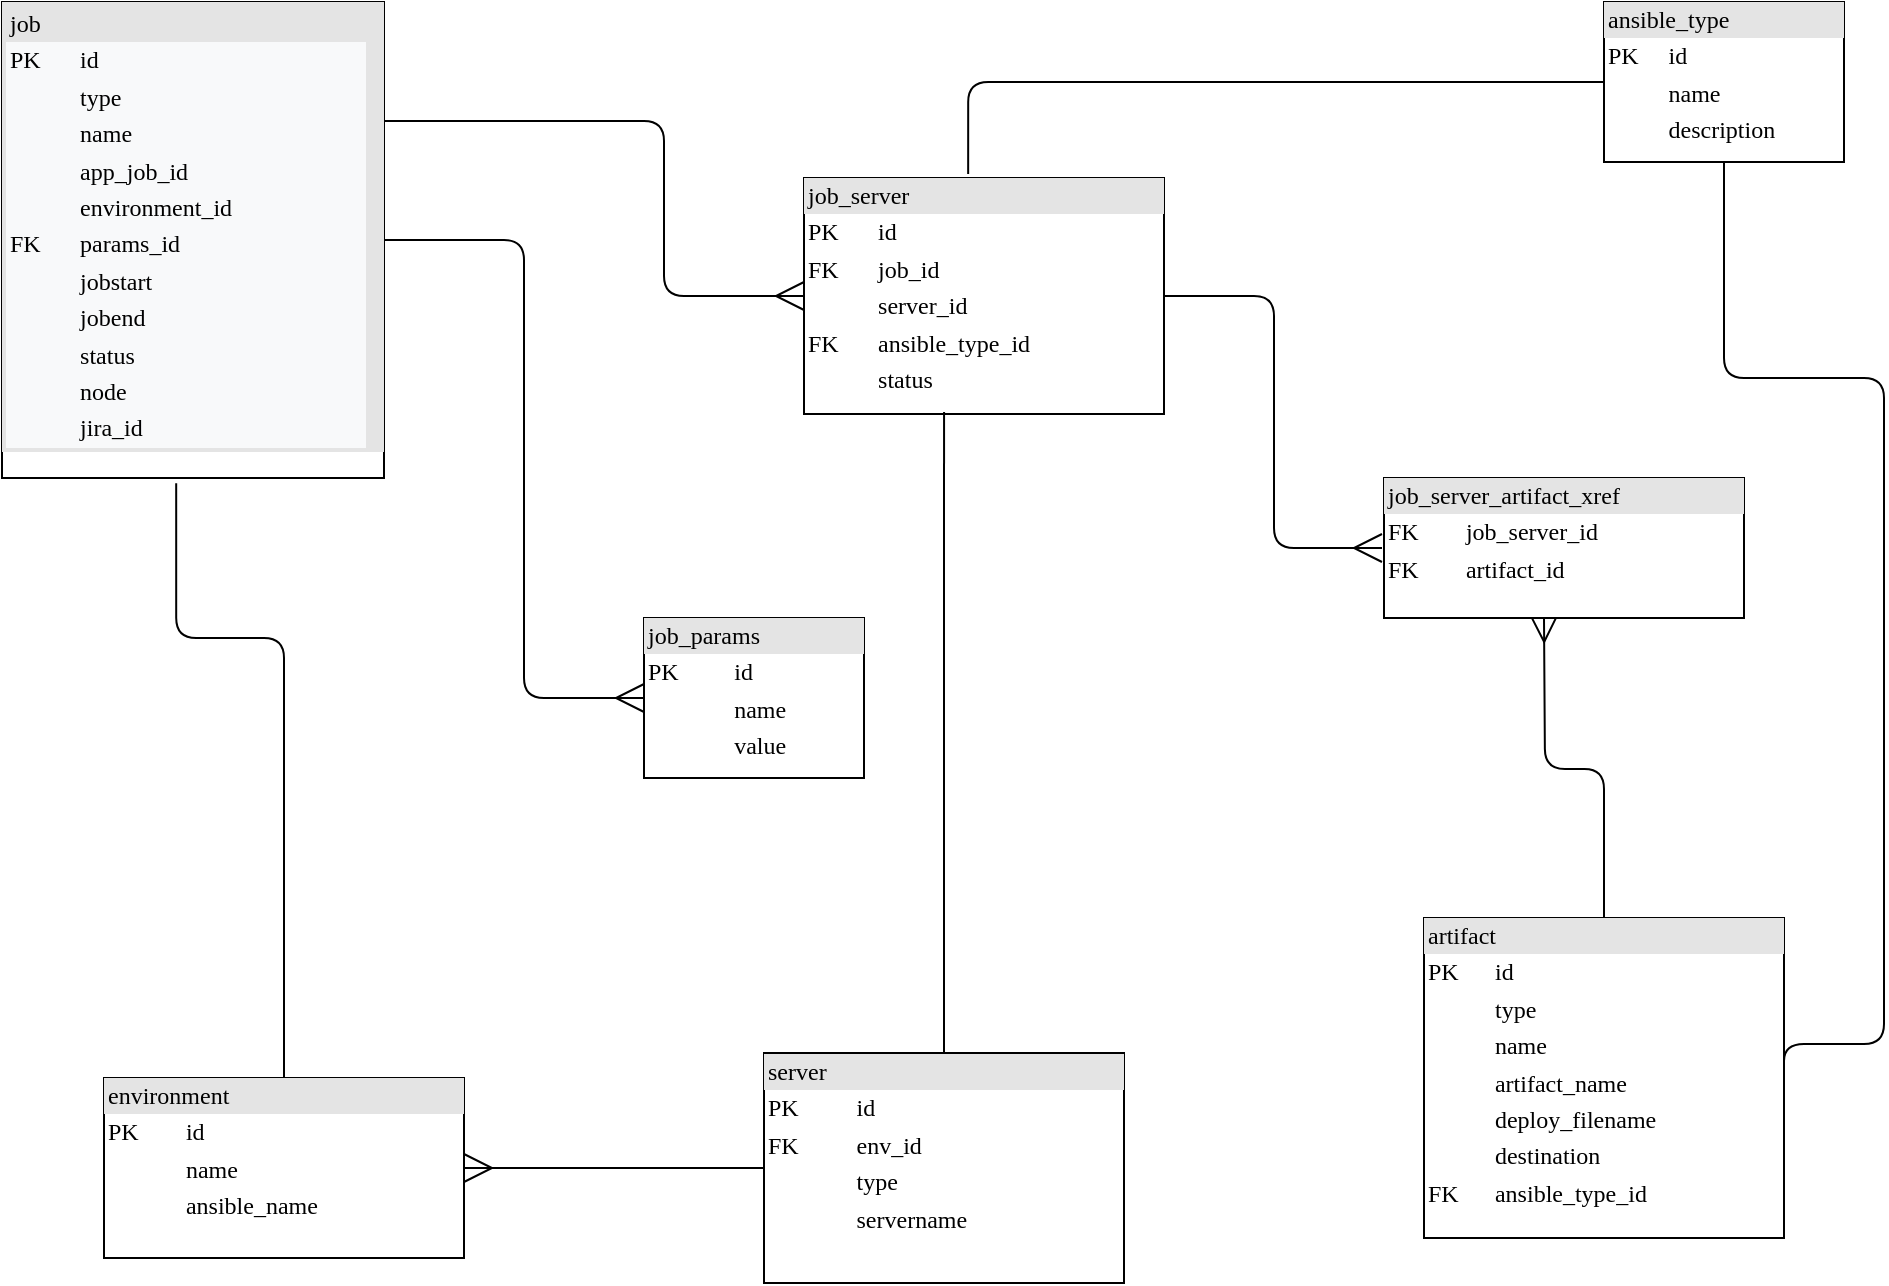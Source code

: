 <mxfile version="15.5.1" type="github">
  <diagram name="Page-1" id="2ca16b54-16f6-2749-3443-fa8db7711227">
    <mxGraphModel dx="1422" dy="905" grid="1" gridSize="10" guides="1" tooltips="1" connect="1" arrows="1" fold="1" page="1" pageScale="1" pageWidth="1100" pageHeight="850" background="none" math="0" shadow="0">
      <root>
        <mxCell id="0" />
        <mxCell id="1" parent="0" />
        <mxCell id="2ed32ef02a7f4228-1" value="&lt;div style=&quot;box-sizing: border-box ; width: 100% ; background: #e4e4e4 ; padding: 2px&quot;&gt;&lt;div style=&quot;box-sizing: border-box ; width: 180px ; padding: 2px&quot;&gt;job&lt;/div&gt;&lt;table cellpadding=&quot;2&quot; cellspacing=&quot;0&quot; style=&quot;font-size: 1em ; background-color: rgb(248 , 249 , 250) ; width: 180px&quot;&gt;&lt;tbody&gt;&lt;tr&gt;&lt;td&gt;PK&lt;/td&gt;&lt;td&gt;id&lt;/td&gt;&lt;/tr&gt;&lt;tr&gt;&lt;td&gt;&lt;br&gt;&lt;/td&gt;&lt;td&gt;type&lt;/td&gt;&lt;/tr&gt;&lt;tr&gt;&lt;td&gt;&lt;/td&gt;&lt;td&gt;name&lt;/td&gt;&lt;/tr&gt;&lt;tr&gt;&lt;td&gt;&lt;br&gt;&lt;/td&gt;&lt;td&gt;app_job_id&lt;/td&gt;&lt;/tr&gt;&lt;tr&gt;&lt;td&gt;&lt;br&gt;&lt;/td&gt;&lt;td&gt;environment_id&lt;/td&gt;&lt;/tr&gt;&lt;tr&gt;&lt;td&gt;FK&lt;br&gt;&lt;/td&gt;&lt;td&gt;params_id&lt;/td&gt;&lt;/tr&gt;&lt;tr&gt;&lt;td&gt;&lt;br&gt;&lt;/td&gt;&lt;td&gt;jobstart&lt;/td&gt;&lt;/tr&gt;&lt;tr&gt;&lt;td&gt;&lt;br&gt;&lt;/td&gt;&lt;td&gt;jobend&lt;/td&gt;&lt;/tr&gt;&lt;tr&gt;&lt;td&gt;&lt;br&gt;&lt;/td&gt;&lt;td&gt;status&lt;/td&gt;&lt;/tr&gt;&lt;tr&gt;&lt;td&gt;&lt;br&gt;&lt;/td&gt;&lt;td&gt;node&lt;/td&gt;&lt;/tr&gt;&lt;tr&gt;&lt;td&gt;&lt;br&gt;&lt;/td&gt;&lt;td&gt;jira_id&lt;/td&gt;&lt;/tr&gt;&lt;/tbody&gt;&lt;/table&gt;&lt;/div&gt;" style="verticalAlign=top;align=left;overflow=fill;html=1;rounded=0;shadow=0;comic=0;labelBackgroundColor=none;strokeWidth=1;fontFamily=Verdana;fontSize=12" parent="1" vertex="1">
          <mxGeometry x="109" y="102" width="191" height="238" as="geometry" />
        </mxCell>
        <mxCell id="2ed32ef02a7f4228-2" value="&lt;div style=&quot;box-sizing: border-box ; width: 100% ; background: #e4e4e4 ; padding: 2px&quot;&gt;job_params&lt;/div&gt;&lt;table style=&quot;width: 100% ; font-size: 1em&quot; cellpadding=&quot;2&quot; cellspacing=&quot;0&quot;&gt;&lt;tbody&gt;&lt;tr&gt;&lt;td&gt;PK&lt;/td&gt;&lt;td&gt;id&lt;/td&gt;&lt;/tr&gt;&lt;tr&gt;&lt;td&gt;&lt;br&gt;&lt;/td&gt;&lt;td&gt;name&lt;/td&gt;&lt;/tr&gt;&lt;tr&gt;&lt;td&gt;&lt;/td&gt;&lt;td&gt;value&lt;/td&gt;&lt;/tr&gt;&lt;tr&gt;&lt;td&gt;&lt;/td&gt;&lt;td&gt;&lt;br&gt;&lt;/td&gt;&lt;/tr&gt;&lt;/tbody&gt;&lt;/table&gt;" style="verticalAlign=top;align=left;overflow=fill;html=1;rounded=0;shadow=0;comic=0;labelBackgroundColor=none;strokeWidth=1;fontFamily=Verdana;fontSize=12" parent="1" vertex="1">
          <mxGeometry x="430" y="410" width="110" height="80" as="geometry" />
        </mxCell>
        <mxCell id="2ed32ef02a7f4228-16" style="edgeStyle=orthogonalEdgeStyle;html=1;labelBackgroundColor=none;startArrow=none;endArrow=ERmany;fontFamily=Verdana;fontSize=12;align=left;endFill=0;endSize=12;startFill=0;startSize=12;targetPerimeterSpacing=0;" parent="1" source="2ed32ef02a7f4228-3" target="2ed32ef02a7f4228-4" edge="1">
          <mxGeometry relative="1" as="geometry" />
        </mxCell>
        <mxCell id="2ed32ef02a7f4228-3" value="&lt;div style=&quot;box-sizing: border-box ; width: 100% ; background: #e4e4e4 ; padding: 2px&quot;&gt;server&lt;/div&gt;&lt;table style=&quot;width: 100% ; font-size: 1em&quot; cellpadding=&quot;2&quot; cellspacing=&quot;0&quot;&gt;&lt;tbody&gt;&lt;tr&gt;&lt;td&gt;PK&lt;/td&gt;&lt;td&gt;id&lt;/td&gt;&lt;/tr&gt;&lt;tr&gt;&lt;td&gt;FK&lt;/td&gt;&lt;td&gt;env_id&lt;/td&gt;&lt;/tr&gt;&lt;tr&gt;&lt;td&gt;&lt;/td&gt;&lt;td&gt;type&lt;/td&gt;&lt;/tr&gt;&lt;tr&gt;&lt;td&gt;&lt;br&gt;&lt;/td&gt;&lt;td&gt;servername&lt;br&gt;&lt;/td&gt;&lt;/tr&gt;&lt;/tbody&gt;&lt;/table&gt;" style="verticalAlign=top;align=left;overflow=fill;html=1;rounded=0;shadow=0;comic=0;labelBackgroundColor=none;strokeWidth=1;fontFamily=Verdana;fontSize=12" parent="1" vertex="1">
          <mxGeometry x="490" y="627.5" width="180" height="115" as="geometry" />
        </mxCell>
        <mxCell id="2ed32ef02a7f4228-4" value="&lt;div style=&quot;box-sizing: border-box ; width: 100% ; background: #e4e4e4 ; padding: 2px&quot;&gt;environment&lt;/div&gt;&lt;table style=&quot;width: 100% ; font-size: 1em&quot; cellpadding=&quot;2&quot; cellspacing=&quot;0&quot;&gt;&lt;tbody&gt;&lt;tr&gt;&lt;td&gt;PK&lt;/td&gt;&lt;td&gt;id&lt;/td&gt;&lt;/tr&gt;&lt;tr&gt;&lt;td&gt;&lt;br&gt;&lt;/td&gt;&lt;td&gt;name&lt;/td&gt;&lt;/tr&gt;&lt;tr&gt;&lt;td&gt;&lt;/td&gt;&lt;td&gt;ansible_name&lt;/td&gt;&lt;/tr&gt;&lt;tr&gt;&lt;td&gt;&lt;/td&gt;&lt;td&gt;&lt;br&gt;&lt;/td&gt;&lt;/tr&gt;&lt;/tbody&gt;&lt;/table&gt;" style="verticalAlign=top;align=left;overflow=fill;html=1;rounded=0;shadow=0;comic=0;labelBackgroundColor=none;strokeWidth=1;fontFamily=Verdana;fontSize=12" parent="1" vertex="1">
          <mxGeometry x="160" y="640" width="180" height="90" as="geometry" />
        </mxCell>
        <mxCell id="2ed32ef02a7f4228-15" style="edgeStyle=orthogonalEdgeStyle;html=1;entryX=0.5;entryY=0;labelBackgroundColor=none;startArrow=none;endArrow=none;fontFamily=Verdana;fontSize=12;align=left;exitX=0.456;exitY=1.011;exitDx=0;exitDy=0;exitPerimeter=0;startFill=0;endFill=0;" parent="1" source="2ed32ef02a7f4228-1" target="2ed32ef02a7f4228-4" edge="1">
          <mxGeometry relative="1" as="geometry">
            <mxPoint x="290" y="295" as="sourcePoint" />
            <Array as="points">
              <mxPoint x="196" y="420" />
              <mxPoint x="250" y="420" />
            </Array>
          </mxGeometry>
        </mxCell>
        <mxCell id="2ed32ef02a7f4228-9" value="&lt;div style=&quot;box-sizing: border-box ; width: 100% ; background: #e4e4e4 ; padding: 2px&quot;&gt;job_server_artifact_xref&lt;/div&gt;&lt;table style=&quot;width: 100% ; font-size: 1em&quot; cellpadding=&quot;2&quot; cellspacing=&quot;0&quot;&gt;&lt;tbody&gt;&lt;tr&gt;&lt;td&gt;FK&lt;/td&gt;&lt;td&gt;job_server_id&lt;/td&gt;&lt;/tr&gt;&lt;tr&gt;&lt;td&gt;FK&lt;/td&gt;&lt;td&gt;artifact_id&lt;/td&gt;&lt;/tr&gt;&lt;/tbody&gt;&lt;/table&gt;" style="verticalAlign=top;align=left;overflow=fill;html=1;rounded=0;shadow=0;comic=0;labelBackgroundColor=none;strokeWidth=1;fontFamily=Verdana;fontSize=12;perimeterSpacing=1;" parent="1" vertex="1">
          <mxGeometry x="800" y="340" width="180" height="70" as="geometry" />
        </mxCell>
        <mxCell id="2ed32ef02a7f4228-10" value="&lt;div style=&quot;box-sizing: border-box ; width: 100% ; background: #e4e4e4 ; padding: 2px&quot;&gt;artifact&lt;/div&gt;&lt;table style=&quot;width: 100% ; font-size: 1em&quot; cellpadding=&quot;2&quot; cellspacing=&quot;0&quot;&gt;&lt;tbody&gt;&lt;tr&gt;&lt;td&gt;PK&lt;/td&gt;&lt;td&gt;id&lt;/td&gt;&lt;/tr&gt;&lt;tr&gt;&lt;td&gt;&lt;br&gt;&lt;/td&gt;&lt;td&gt;type&lt;/td&gt;&lt;/tr&gt;&lt;tr&gt;&lt;td&gt;&lt;/td&gt;&lt;td&gt;name&lt;/td&gt;&lt;/tr&gt;&lt;tr&gt;&lt;td&gt;&lt;br&gt;&lt;/td&gt;&lt;td&gt;artifact_name&lt;/td&gt;&lt;/tr&gt;&lt;tr&gt;&lt;td&gt;&lt;br&gt;&lt;/td&gt;&lt;td&gt;deploy_filename&lt;/td&gt;&lt;/tr&gt;&lt;tr&gt;&lt;td&gt;&lt;br&gt;&lt;/td&gt;&lt;td&gt;destination&lt;/td&gt;&lt;/tr&gt;&lt;tr&gt;&lt;td&gt;FK&lt;/td&gt;&lt;td&gt;ansible_type_id&lt;/td&gt;&lt;/tr&gt;&lt;/tbody&gt;&lt;/table&gt;" style="verticalAlign=top;align=left;overflow=fill;html=1;rounded=0;shadow=0;comic=0;labelBackgroundColor=none;strokeWidth=1;fontFamily=Verdana;fontSize=12" parent="1" vertex="1">
          <mxGeometry x="820" y="560" width="180" height="160" as="geometry" />
        </mxCell>
        <mxCell id="2ed32ef02a7f4228-11" value="&lt;div style=&quot;box-sizing: border-box ; width: 100% ; background: #e4e4e4 ; padding: 2px&quot;&gt;job_server&lt;/div&gt;&lt;table style=&quot;width: 100% ; font-size: 1em&quot; cellpadding=&quot;2&quot; cellspacing=&quot;0&quot;&gt;&lt;tbody&gt;&lt;tr&gt;&lt;td&gt;PK&lt;/td&gt;&lt;td&gt;id&lt;/td&gt;&lt;/tr&gt;&lt;tr&gt;&lt;td&gt;FK&lt;/td&gt;&lt;td&gt;job_id&lt;/td&gt;&lt;/tr&gt;&lt;tr&gt;&lt;td&gt;&lt;/td&gt;&lt;td&gt;server_id&lt;/td&gt;&lt;/tr&gt;&lt;tr&gt;&lt;td&gt;FK&lt;/td&gt;&lt;td&gt;ansible_type_id&lt;/td&gt;&lt;/tr&gt;&lt;tr&gt;&lt;td&gt;&lt;br&gt;&lt;/td&gt;&lt;td&gt;status&lt;/td&gt;&lt;/tr&gt;&lt;/tbody&gt;&lt;/table&gt;" style="verticalAlign=top;align=left;overflow=fill;html=1;rounded=0;shadow=0;comic=0;labelBackgroundColor=none;strokeWidth=1;fontFamily=Verdana;fontSize=12" parent="1" vertex="1">
          <mxGeometry x="510" y="190" width="180" height="118" as="geometry" />
        </mxCell>
        <mxCell id="JTdOuwzgHMhHWxrUyFqR-2" style="edgeStyle=orthogonalEdgeStyle;html=1;entryX=0;entryY=0.5;labelBackgroundColor=none;startArrow=none;endArrow=ERmany;fontFamily=Verdana;fontSize=12;align=left;exitX=1;exitY=0.5;exitDx=0;exitDy=0;entryDx=0;entryDy=0;startFill=0;endFill=0;endSize=12;" edge="1" parent="1" source="2ed32ef02a7f4228-1" target="2ed32ef02a7f4228-2">
          <mxGeometry relative="1" as="geometry">
            <mxPoint x="201.08" y="281.859" as="sourcePoint" />
            <mxPoint x="549" y="530" as="targetPoint" />
            <Array as="points">
              <mxPoint x="370" y="221" />
              <mxPoint x="370" y="450" />
            </Array>
          </mxGeometry>
        </mxCell>
        <mxCell id="JTdOuwzgHMhHWxrUyFqR-4" style="edgeStyle=orthogonalEdgeStyle;html=1;entryX=0;entryY=0.5;labelBackgroundColor=none;startArrow=none;endArrow=ERmany;fontFamily=Verdana;fontSize=12;align=left;exitX=1;exitY=0.25;exitDx=0;exitDy=0;entryDx=0;entryDy=0;startFill=0;endFill=0;endSize=12;" edge="1" parent="1" source="2ed32ef02a7f4228-1" target="2ed32ef02a7f4228-11">
          <mxGeometry relative="1" as="geometry">
            <mxPoint x="310" y="221" as="sourcePoint" />
            <mxPoint x="550" y="300" as="targetPoint" />
            <Array as="points">
              <mxPoint x="440" y="162" />
              <mxPoint x="440" y="249" />
            </Array>
          </mxGeometry>
        </mxCell>
        <mxCell id="JTdOuwzgHMhHWxrUyFqR-5" style="edgeStyle=orthogonalEdgeStyle;html=1;entryX=0;entryY=0.5;labelBackgroundColor=none;startArrow=none;endArrow=ERmany;fontFamily=Verdana;fontSize=12;align=left;exitX=1;exitY=0.5;exitDx=0;exitDy=0;entryDx=0;entryDy=0;startFill=0;endSize=12;endFill=0;" edge="1" parent="1" source="2ed32ef02a7f4228-11" target="2ed32ef02a7f4228-9">
          <mxGeometry relative="1" as="geometry">
            <mxPoint x="980" y="190" as="sourcePoint" />
            <mxPoint x="980" y="510" as="targetPoint" />
          </mxGeometry>
        </mxCell>
        <mxCell id="JTdOuwzgHMhHWxrUyFqR-6" value="&lt;div style=&quot;box-sizing: border-box ; width: 100% ; background: #e4e4e4 ; padding: 2px&quot;&gt;ansible_type&lt;/div&gt;&lt;table style=&quot;width: 100% ; font-size: 1em&quot; cellpadding=&quot;2&quot; cellspacing=&quot;0&quot;&gt;&lt;tbody&gt;&lt;tr&gt;&lt;td&gt;PK&lt;/td&gt;&lt;td&gt;id&lt;/td&gt;&lt;/tr&gt;&lt;tr&gt;&lt;td&gt;&lt;br&gt;&lt;/td&gt;&lt;td&gt;name&lt;/td&gt;&lt;/tr&gt;&lt;tr&gt;&lt;td&gt;&lt;/td&gt;&lt;td&gt;description&lt;/td&gt;&lt;/tr&gt;&lt;tr&gt;&lt;td&gt;&lt;/td&gt;&lt;td&gt;&lt;br&gt;&lt;/td&gt;&lt;/tr&gt;&lt;/tbody&gt;&lt;/table&gt;" style="verticalAlign=top;align=left;overflow=fill;html=1;rounded=0;shadow=0;comic=0;labelBackgroundColor=none;strokeWidth=1;fontFamily=Verdana;fontSize=12" vertex="1" parent="1">
          <mxGeometry x="910" y="102" width="120" height="80" as="geometry" />
        </mxCell>
        <mxCell id="JTdOuwzgHMhHWxrUyFqR-7" style="edgeStyle=orthogonalEdgeStyle;html=1;entryX=0;entryY=0.5;labelBackgroundColor=none;startArrow=none;endArrow=none;fontFamily=Verdana;fontSize=12;align=left;exitX=0.456;exitY=-0.017;exitDx=0;exitDy=0;entryDx=0;entryDy=0;exitPerimeter=0;endFill=0;startFill=0;" edge="1" parent="1" source="2ed32ef02a7f4228-11" target="JTdOuwzgHMhHWxrUyFqR-6">
          <mxGeometry relative="1" as="geometry">
            <mxPoint x="750" y="199" as="sourcePoint" />
            <mxPoint x="880" y="315" as="targetPoint" />
            <Array as="points">
              <mxPoint x="592" y="142" />
            </Array>
          </mxGeometry>
        </mxCell>
        <mxCell id="JTdOuwzgHMhHWxrUyFqR-8" style="edgeStyle=orthogonalEdgeStyle;html=1;labelBackgroundColor=none;startArrow=ERmany;endArrow=none;fontFamily=Verdana;fontSize=12;align=left;startFill=0;endSize=12;endFill=0;startSize=10;" edge="1" parent="1" target="2ed32ef02a7f4228-10">
          <mxGeometry relative="1" as="geometry">
            <mxPoint x="880" y="410" as="sourcePoint" />
            <mxPoint x="950" y="546" as="targetPoint" />
          </mxGeometry>
        </mxCell>
        <mxCell id="JTdOuwzgHMhHWxrUyFqR-9" style="edgeStyle=orthogonalEdgeStyle;html=1;labelBackgroundColor=none;startArrow=none;endArrow=none;fontFamily=Verdana;fontSize=12;align=left;exitX=0.5;exitY=1;exitDx=0;exitDy=0;entryX=1;entryY=0.5;entryDx=0;entryDy=0;endFill=0;startFill=0;" edge="1" parent="1" source="JTdOuwzgHMhHWxrUyFqR-6" target="2ed32ef02a7f4228-10">
          <mxGeometry relative="1" as="geometry">
            <mxPoint x="890" y="420" as="sourcePoint" />
            <mxPoint x="1050" y="400" as="targetPoint" />
            <Array as="points">
              <mxPoint x="970" y="290" />
              <mxPoint x="1050" y="290" />
              <mxPoint x="1050" y="623" />
            </Array>
          </mxGeometry>
        </mxCell>
        <mxCell id="JTdOuwzgHMhHWxrUyFqR-11" style="edgeStyle=orthogonalEdgeStyle;html=1;labelBackgroundColor=none;startArrow=none;endArrow=none;fontFamily=Verdana;fontSize=12;align=left;endFill=0;endSize=12;startFill=0;startSize=12;targetPerimeterSpacing=0;exitX=0.389;exitY=0.992;exitDx=0;exitDy=0;exitPerimeter=0;entryX=0.5;entryY=0;entryDx=0;entryDy=0;" edge="1" parent="1" source="2ed32ef02a7f4228-11" target="2ed32ef02a7f4228-3">
          <mxGeometry relative="1" as="geometry">
            <mxPoint x="490" y="695" as="sourcePoint" />
            <mxPoint x="350" y="695" as="targetPoint" />
          </mxGeometry>
        </mxCell>
      </root>
    </mxGraphModel>
  </diagram>
</mxfile>

